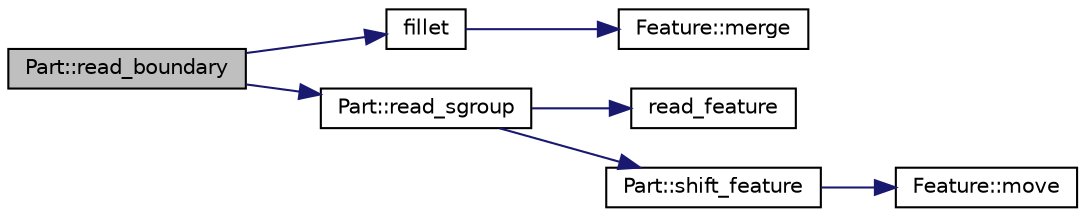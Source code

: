 digraph "Part::read_boundary"
{
 // LATEX_PDF_SIZE
  edge [fontname="Helvetica",fontsize="10",labelfontname="Helvetica",labelfontsize="10"];
  node [fontname="Helvetica",fontsize="10",shape=record];
  rankdir="LR";
  Node1 [label="Part::read_boundary",height=0.2,width=0.4,color="black", fillcolor="grey75", style="filled", fontcolor="black",tooltip=" "];
  Node1 -> Node2 [color="midnightblue",fontsize="10",style="solid",fontname="Helvetica"];
  Node2 [label="fillet",height=0.2,width=0.4,color="black", fillcolor="white", style="filled",URL="$d6/d39/cs_8_c.html#adb00754a9fbab9860cade2a0d4ee0e01",tooltip=" "];
  Node2 -> Node3 [color="midnightblue",fontsize="10",style="solid",fontname="Helvetica"];
  Node3 [label="Feature::merge",height=0.2,width=0.4,color="black", fillcolor="white", style="filled",URL="$d7/d76/class_feature.html#afc47c80034e1d75a3b4983d3d1037b44",tooltip=" "];
  Node1 -> Node4 [color="midnightblue",fontsize="10",style="solid",fontname="Helvetica"];
  Node4 [label="Part::read_sgroup",height=0.2,width=0.4,color="black", fillcolor="white", style="filled",URL="$db/d16/class_part.html#a8d6599984cdf9de71b4bde8354533ad0",tooltip=" "];
  Node4 -> Node5 [color="midnightblue",fontsize="10",style="solid",fontname="Helvetica"];
  Node5 [label="read_feature",height=0.2,width=0.4,color="black", fillcolor="white", style="filled",URL="$d7/d5f/system_8_c.html#a7495626132b6c7a7b1b7320fe34f571a",tooltip=" "];
  Node4 -> Node6 [color="midnightblue",fontsize="10",style="solid",fontname="Helvetica"];
  Node6 [label="Part::shift_feature",height=0.2,width=0.4,color="black", fillcolor="white", style="filled",URL="$db/d16/class_part.html#a05ef68152e341327c24d8ef177202114",tooltip=" "];
  Node6 -> Node7 [color="midnightblue",fontsize="10",style="solid",fontname="Helvetica"];
  Node7 [label="Feature::move",height=0.2,width=0.4,color="black", fillcolor="white", style="filled",URL="$d7/d76/class_feature.html#a7b1aff4948433a26ca0425e747ab610e",tooltip=" "];
}
